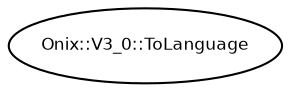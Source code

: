 digraph G {
  fontname = "Bitstream Vera Sans"
  fontsize = 8

  node [
    fontname = "Bitstream Vera Sans"
    fontsize = 8
    shape = "record"
  ]

  edge [
    fontname = "Bitstream Vera Sans"
    fontsize = 8
  ]

  ToLanguage [
    label = "Onix::V3_0::ToLanguage", shape = oval
  ]




}
